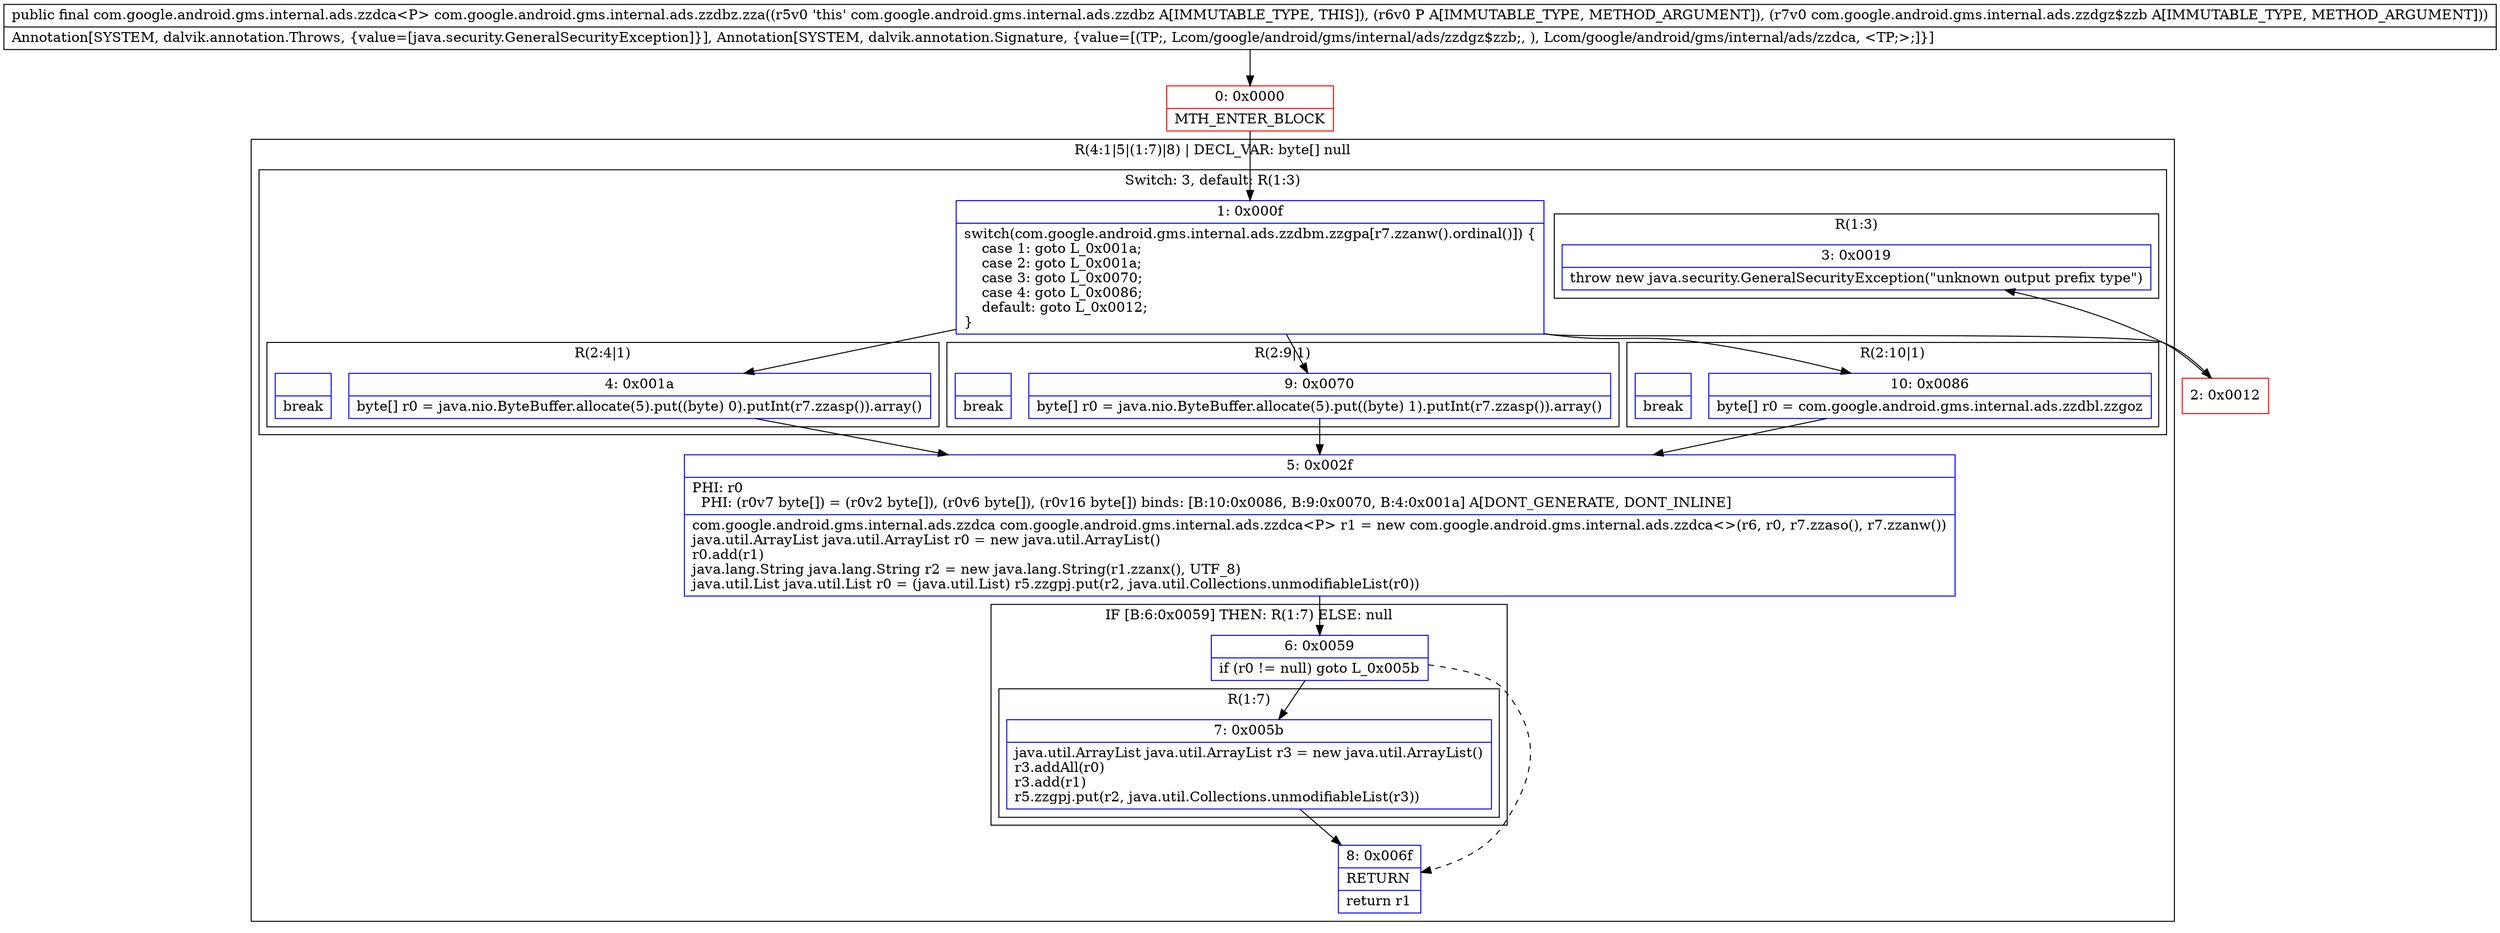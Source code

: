 digraph "CFG forcom.google.android.gms.internal.ads.zzdbz.zza(Ljava\/lang\/Object;Lcom\/google\/android\/gms\/internal\/ads\/zzdgz$zzb;)Lcom\/google\/android\/gms\/internal\/ads\/zzdca;" {
subgraph cluster_Region_996665041 {
label = "R(4:1|5|(1:7)|8) | DECL_VAR: byte[] null\l";
node [shape=record,color=blue];
subgraph cluster_SwitchRegion_1352407805 {
label = "Switch: 3, default: R(1:3)";
node [shape=record,color=blue];
Node_1 [shape=record,label="{1\:\ 0x000f|switch(com.google.android.gms.internal.ads.zzdbm.zzgpa[r7.zzanw().ordinal()]) \{\l    case 1: goto L_0x001a;\l    case 2: goto L_0x001a;\l    case 3: goto L_0x0070;\l    case 4: goto L_0x0086;\l    default: goto L_0x0012;\l\}\l}"];
subgraph cluster_Region_797221441 {
label = "R(2:4|1)";
node [shape=record,color=blue];
Node_4 [shape=record,label="{4\:\ 0x001a|byte[] r0 = java.nio.ByteBuffer.allocate(5).put((byte) 0).putInt(r7.zzasp()).array()\l}"];
Node_InsnContainer_106126406 [shape=record,label="{|break\l}"];
}
subgraph cluster_Region_726763668 {
label = "R(2:9|1)";
node [shape=record,color=blue];
Node_9 [shape=record,label="{9\:\ 0x0070|byte[] r0 = java.nio.ByteBuffer.allocate(5).put((byte) 1).putInt(r7.zzasp()).array()\l}"];
Node_InsnContainer_996869177 [shape=record,label="{|break\l}"];
}
subgraph cluster_Region_666050433 {
label = "R(2:10|1)";
node [shape=record,color=blue];
Node_10 [shape=record,label="{10\:\ 0x0086|byte[] r0 = com.google.android.gms.internal.ads.zzdbl.zzgoz\l}"];
Node_InsnContainer_1503668397 [shape=record,label="{|break\l}"];
}
subgraph cluster_Region_1775999638 {
label = "R(1:3)";
node [shape=record,color=blue];
Node_3 [shape=record,label="{3\:\ 0x0019|throw new java.security.GeneralSecurityException(\"unknown output prefix type\")\l}"];
}
}
Node_5 [shape=record,label="{5\:\ 0x002f|PHI: r0 \l  PHI: (r0v7 byte[]) = (r0v2 byte[]), (r0v6 byte[]), (r0v16 byte[]) binds: [B:10:0x0086, B:9:0x0070, B:4:0x001a] A[DONT_GENERATE, DONT_INLINE]\l|com.google.android.gms.internal.ads.zzdca com.google.android.gms.internal.ads.zzdca\<P\> r1 = new com.google.android.gms.internal.ads.zzdca\<\>(r6, r0, r7.zzaso(), r7.zzanw())\ljava.util.ArrayList java.util.ArrayList r0 = new java.util.ArrayList()\lr0.add(r1)\ljava.lang.String java.lang.String r2 = new java.lang.String(r1.zzanx(), UTF_8)\ljava.util.List java.util.List r0 = (java.util.List) r5.zzgpj.put(r2, java.util.Collections.unmodifiableList(r0))\l}"];
subgraph cluster_IfRegion_2134134569 {
label = "IF [B:6:0x0059] THEN: R(1:7) ELSE: null";
node [shape=record,color=blue];
Node_6 [shape=record,label="{6\:\ 0x0059|if (r0 != null) goto L_0x005b\l}"];
subgraph cluster_Region_1956939920 {
label = "R(1:7)";
node [shape=record,color=blue];
Node_7 [shape=record,label="{7\:\ 0x005b|java.util.ArrayList java.util.ArrayList r3 = new java.util.ArrayList()\lr3.addAll(r0)\lr3.add(r1)\lr5.zzgpj.put(r2, java.util.Collections.unmodifiableList(r3))\l}"];
}
}
Node_8 [shape=record,label="{8\:\ 0x006f|RETURN\l|return r1\l}"];
}
Node_0 [shape=record,color=red,label="{0\:\ 0x0000|MTH_ENTER_BLOCK\l}"];
Node_2 [shape=record,color=red,label="{2\:\ 0x0012}"];
MethodNode[shape=record,label="{public final com.google.android.gms.internal.ads.zzdca\<P\> com.google.android.gms.internal.ads.zzdbz.zza((r5v0 'this' com.google.android.gms.internal.ads.zzdbz A[IMMUTABLE_TYPE, THIS]), (r6v0 P A[IMMUTABLE_TYPE, METHOD_ARGUMENT]), (r7v0 com.google.android.gms.internal.ads.zzdgz$zzb A[IMMUTABLE_TYPE, METHOD_ARGUMENT]))  | Annotation[SYSTEM, dalvik.annotation.Throws, \{value=[java.security.GeneralSecurityException]\}], Annotation[SYSTEM, dalvik.annotation.Signature, \{value=[(TP;, Lcom\/google\/android\/gms\/internal\/ads\/zzdgz$zzb;, ), Lcom\/google\/android\/gms\/internal\/ads\/zzdca, \<TP;\>;]\}]\l}"];
MethodNode -> Node_0;
Node_1 -> Node_2;
Node_1 -> Node_4;
Node_1 -> Node_9;
Node_1 -> Node_10;
Node_4 -> Node_5;
Node_9 -> Node_5;
Node_10 -> Node_5;
Node_5 -> Node_6;
Node_6 -> Node_7;
Node_6 -> Node_8[style=dashed];
Node_7 -> Node_8;
Node_0 -> Node_1;
Node_2 -> Node_3;
}

